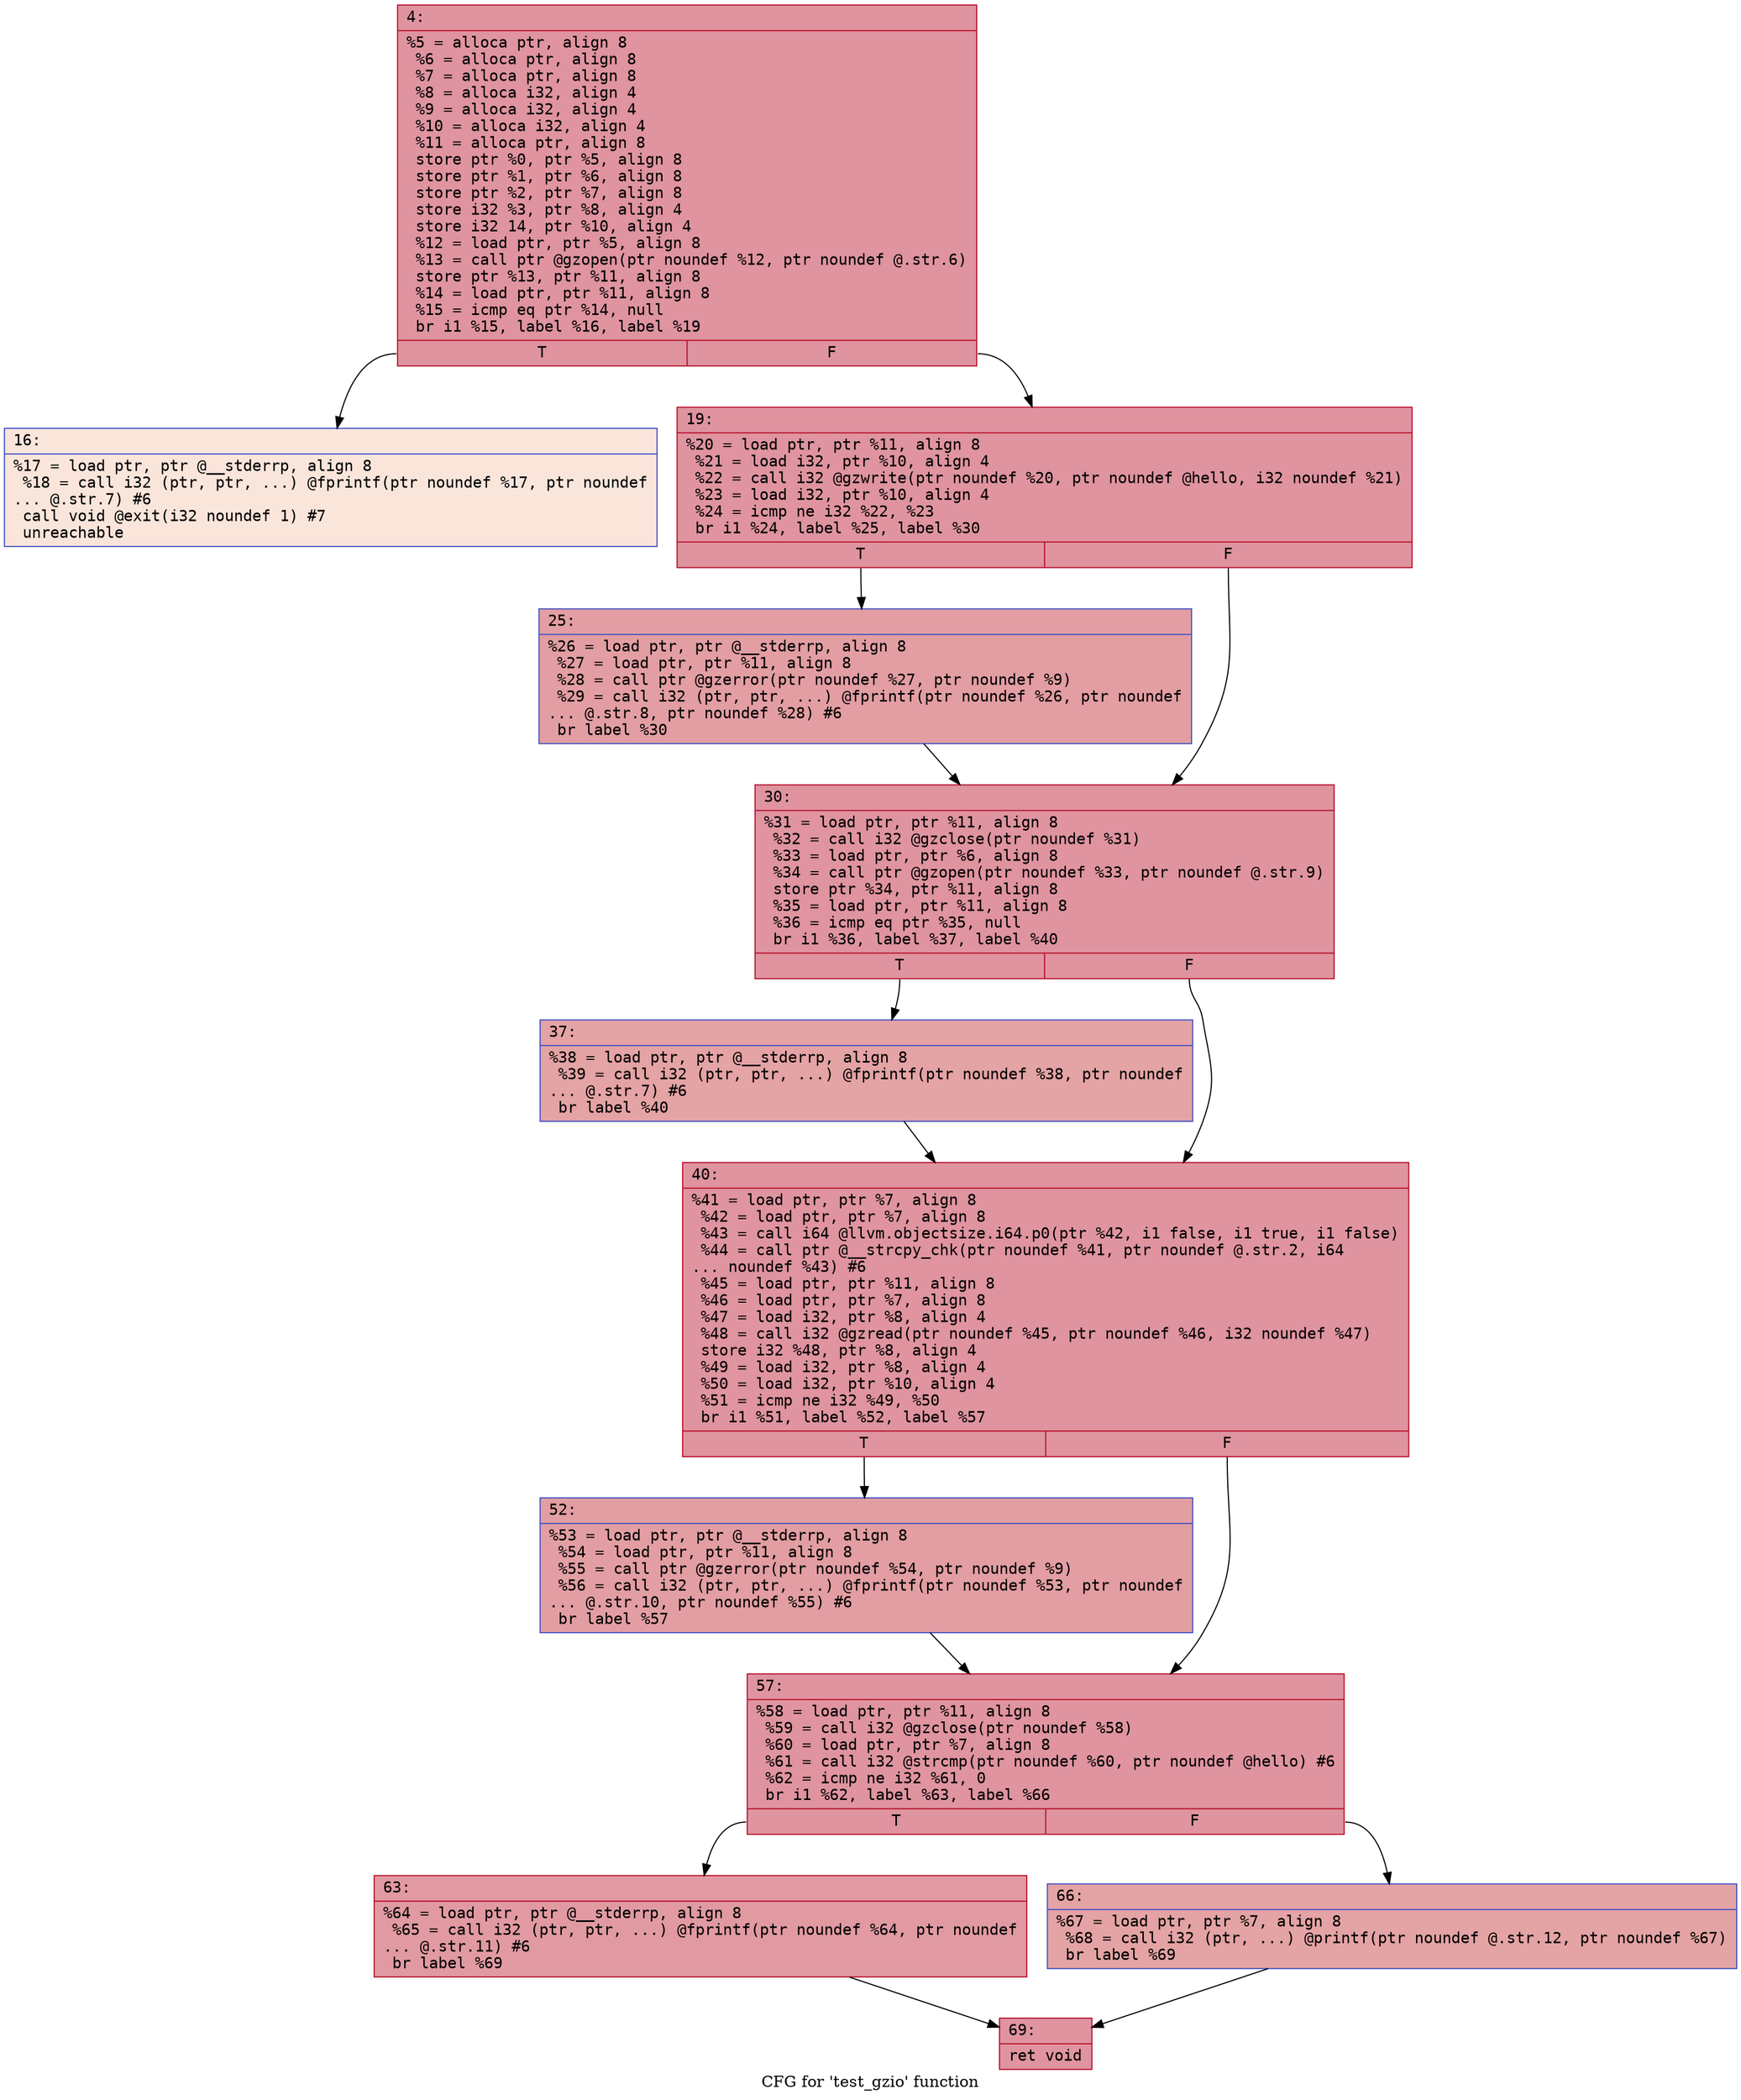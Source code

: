 digraph "CFG for 'test_gzio' function" {
	label="CFG for 'test_gzio' function";

	Node0x600002d86580 [shape=record,color="#b70d28ff", style=filled, fillcolor="#b70d2870" fontname="Courier",label="{4:\l|  %5 = alloca ptr, align 8\l  %6 = alloca ptr, align 8\l  %7 = alloca ptr, align 8\l  %8 = alloca i32, align 4\l  %9 = alloca i32, align 4\l  %10 = alloca i32, align 4\l  %11 = alloca ptr, align 8\l  store ptr %0, ptr %5, align 8\l  store ptr %1, ptr %6, align 8\l  store ptr %2, ptr %7, align 8\l  store i32 %3, ptr %8, align 4\l  store i32 14, ptr %10, align 4\l  %12 = load ptr, ptr %5, align 8\l  %13 = call ptr @gzopen(ptr noundef %12, ptr noundef @.str.6)\l  store ptr %13, ptr %11, align 8\l  %14 = load ptr, ptr %11, align 8\l  %15 = icmp eq ptr %14, null\l  br i1 %15, label %16, label %19\l|{<s0>T|<s1>F}}"];
	Node0x600002d86580:s0 -> Node0x600002d865d0[tooltip="4 -> 16\nProbability 0.00%" ];
	Node0x600002d86580:s1 -> Node0x600002d86620[tooltip="4 -> 19\nProbability 100.00%" ];
	Node0x600002d865d0 [shape=record,color="#3d50c3ff", style=filled, fillcolor="#f4c5ad70" fontname="Courier",label="{16:\l|  %17 = load ptr, ptr @__stderrp, align 8\l  %18 = call i32 (ptr, ptr, ...) @fprintf(ptr noundef %17, ptr noundef\l... @.str.7) #6\l  call void @exit(i32 noundef 1) #7\l  unreachable\l}"];
	Node0x600002d86620 [shape=record,color="#b70d28ff", style=filled, fillcolor="#b70d2870" fontname="Courier",label="{19:\l|  %20 = load ptr, ptr %11, align 8\l  %21 = load i32, ptr %10, align 4\l  %22 = call i32 @gzwrite(ptr noundef %20, ptr noundef @hello, i32 noundef %21)\l  %23 = load i32, ptr %10, align 4\l  %24 = icmp ne i32 %22, %23\l  br i1 %24, label %25, label %30\l|{<s0>T|<s1>F}}"];
	Node0x600002d86620:s0 -> Node0x600002d86670[tooltip="19 -> 25\nProbability 50.00%" ];
	Node0x600002d86620:s1 -> Node0x600002d866c0[tooltip="19 -> 30\nProbability 50.00%" ];
	Node0x600002d86670 [shape=record,color="#3d50c3ff", style=filled, fillcolor="#be242e70" fontname="Courier",label="{25:\l|  %26 = load ptr, ptr @__stderrp, align 8\l  %27 = load ptr, ptr %11, align 8\l  %28 = call ptr @gzerror(ptr noundef %27, ptr noundef %9)\l  %29 = call i32 (ptr, ptr, ...) @fprintf(ptr noundef %26, ptr noundef\l... @.str.8, ptr noundef %28) #6\l  br label %30\l}"];
	Node0x600002d86670 -> Node0x600002d866c0[tooltip="25 -> 30\nProbability 100.00%" ];
	Node0x600002d866c0 [shape=record,color="#b70d28ff", style=filled, fillcolor="#b70d2870" fontname="Courier",label="{30:\l|  %31 = load ptr, ptr %11, align 8\l  %32 = call i32 @gzclose(ptr noundef %31)\l  %33 = load ptr, ptr %6, align 8\l  %34 = call ptr @gzopen(ptr noundef %33, ptr noundef @.str.9)\l  store ptr %34, ptr %11, align 8\l  %35 = load ptr, ptr %11, align 8\l  %36 = icmp eq ptr %35, null\l  br i1 %36, label %37, label %40\l|{<s0>T|<s1>F}}"];
	Node0x600002d866c0:s0 -> Node0x600002d86710[tooltip="30 -> 37\nProbability 37.50%" ];
	Node0x600002d866c0:s1 -> Node0x600002d86760[tooltip="30 -> 40\nProbability 62.50%" ];
	Node0x600002d86710 [shape=record,color="#3d50c3ff", style=filled, fillcolor="#c32e3170" fontname="Courier",label="{37:\l|  %38 = load ptr, ptr @__stderrp, align 8\l  %39 = call i32 (ptr, ptr, ...) @fprintf(ptr noundef %38, ptr noundef\l... @.str.7) #6\l  br label %40\l}"];
	Node0x600002d86710 -> Node0x600002d86760[tooltip="37 -> 40\nProbability 100.00%" ];
	Node0x600002d86760 [shape=record,color="#b70d28ff", style=filled, fillcolor="#b70d2870" fontname="Courier",label="{40:\l|  %41 = load ptr, ptr %7, align 8\l  %42 = load ptr, ptr %7, align 8\l  %43 = call i64 @llvm.objectsize.i64.p0(ptr %42, i1 false, i1 true, i1 false)\l  %44 = call ptr @__strcpy_chk(ptr noundef %41, ptr noundef @.str.2, i64\l... noundef %43) #6\l  %45 = load ptr, ptr %11, align 8\l  %46 = load ptr, ptr %7, align 8\l  %47 = load i32, ptr %8, align 4\l  %48 = call i32 @gzread(ptr noundef %45, ptr noundef %46, i32 noundef %47)\l  store i32 %48, ptr %8, align 4\l  %49 = load i32, ptr %8, align 4\l  %50 = load i32, ptr %10, align 4\l  %51 = icmp ne i32 %49, %50\l  br i1 %51, label %52, label %57\l|{<s0>T|<s1>F}}"];
	Node0x600002d86760:s0 -> Node0x600002d867b0[tooltip="40 -> 52\nProbability 50.00%" ];
	Node0x600002d86760:s1 -> Node0x600002d86800[tooltip="40 -> 57\nProbability 50.00%" ];
	Node0x600002d867b0 [shape=record,color="#3d50c3ff", style=filled, fillcolor="#be242e70" fontname="Courier",label="{52:\l|  %53 = load ptr, ptr @__stderrp, align 8\l  %54 = load ptr, ptr %11, align 8\l  %55 = call ptr @gzerror(ptr noundef %54, ptr noundef %9)\l  %56 = call i32 (ptr, ptr, ...) @fprintf(ptr noundef %53, ptr noundef\l... @.str.10, ptr noundef %55) #6\l  br label %57\l}"];
	Node0x600002d867b0 -> Node0x600002d86800[tooltip="52 -> 57\nProbability 100.00%" ];
	Node0x600002d86800 [shape=record,color="#b70d28ff", style=filled, fillcolor="#b70d2870" fontname="Courier",label="{57:\l|  %58 = load ptr, ptr %11, align 8\l  %59 = call i32 @gzclose(ptr noundef %58)\l  %60 = load ptr, ptr %7, align 8\l  %61 = call i32 @strcmp(ptr noundef %60, ptr noundef @hello) #6\l  %62 = icmp ne i32 %61, 0\l  br i1 %62, label %63, label %66\l|{<s0>T|<s1>F}}"];
	Node0x600002d86800:s0 -> Node0x600002d86850[tooltip="57 -> 63\nProbability 62.50%" ];
	Node0x600002d86800:s1 -> Node0x600002d868a0[tooltip="57 -> 66\nProbability 37.50%" ];
	Node0x600002d86850 [shape=record,color="#b70d28ff", style=filled, fillcolor="#bb1b2c70" fontname="Courier",label="{63:\l|  %64 = load ptr, ptr @__stderrp, align 8\l  %65 = call i32 (ptr, ptr, ...) @fprintf(ptr noundef %64, ptr noundef\l... @.str.11) #6\l  br label %69\l}"];
	Node0x600002d86850 -> Node0x600002d868f0[tooltip="63 -> 69\nProbability 100.00%" ];
	Node0x600002d868a0 [shape=record,color="#3d50c3ff", style=filled, fillcolor="#c32e3170" fontname="Courier",label="{66:\l|  %67 = load ptr, ptr %7, align 8\l  %68 = call i32 (ptr, ...) @printf(ptr noundef @.str.12, ptr noundef %67)\l  br label %69\l}"];
	Node0x600002d868a0 -> Node0x600002d868f0[tooltip="66 -> 69\nProbability 100.00%" ];
	Node0x600002d868f0 [shape=record,color="#b70d28ff", style=filled, fillcolor="#b70d2870" fontname="Courier",label="{69:\l|  ret void\l}"];
}
